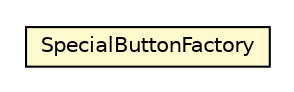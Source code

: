 #!/usr/local/bin/dot
#
# Class diagram 
# Generated by UMLGraph version R5_6-24-gf6e263 (http://www.umlgraph.org/)
#

digraph G {
	edge [fontname="Helvetica",fontsize=10,labelfontname="Helvetica",labelfontsize=10];
	node [fontname="Helvetica",fontsize=10,shape=plaintext];
	nodesep=0.25;
	ranksep=0.5;
	// org.universAAL.ui.handler.gui.swing.model.special.SpecialButtonFactory
	c7566459 [label=<<table title="org.universAAL.ui.handler.gui.swing.model.special.SpecialButtonFactory" border="0" cellborder="1" cellspacing="0" cellpadding="2" port="p" bgcolor="lemonChiffon" href="./SpecialButtonFactory.html">
		<tr><td><table border="0" cellspacing="0" cellpadding="1">
<tr><td align="center" balign="center"> SpecialButtonFactory </td></tr>
		</table></td></tr>
		</table>>, URL="./SpecialButtonFactory.html", fontname="Helvetica", fontcolor="black", fontsize=10.0];
}

